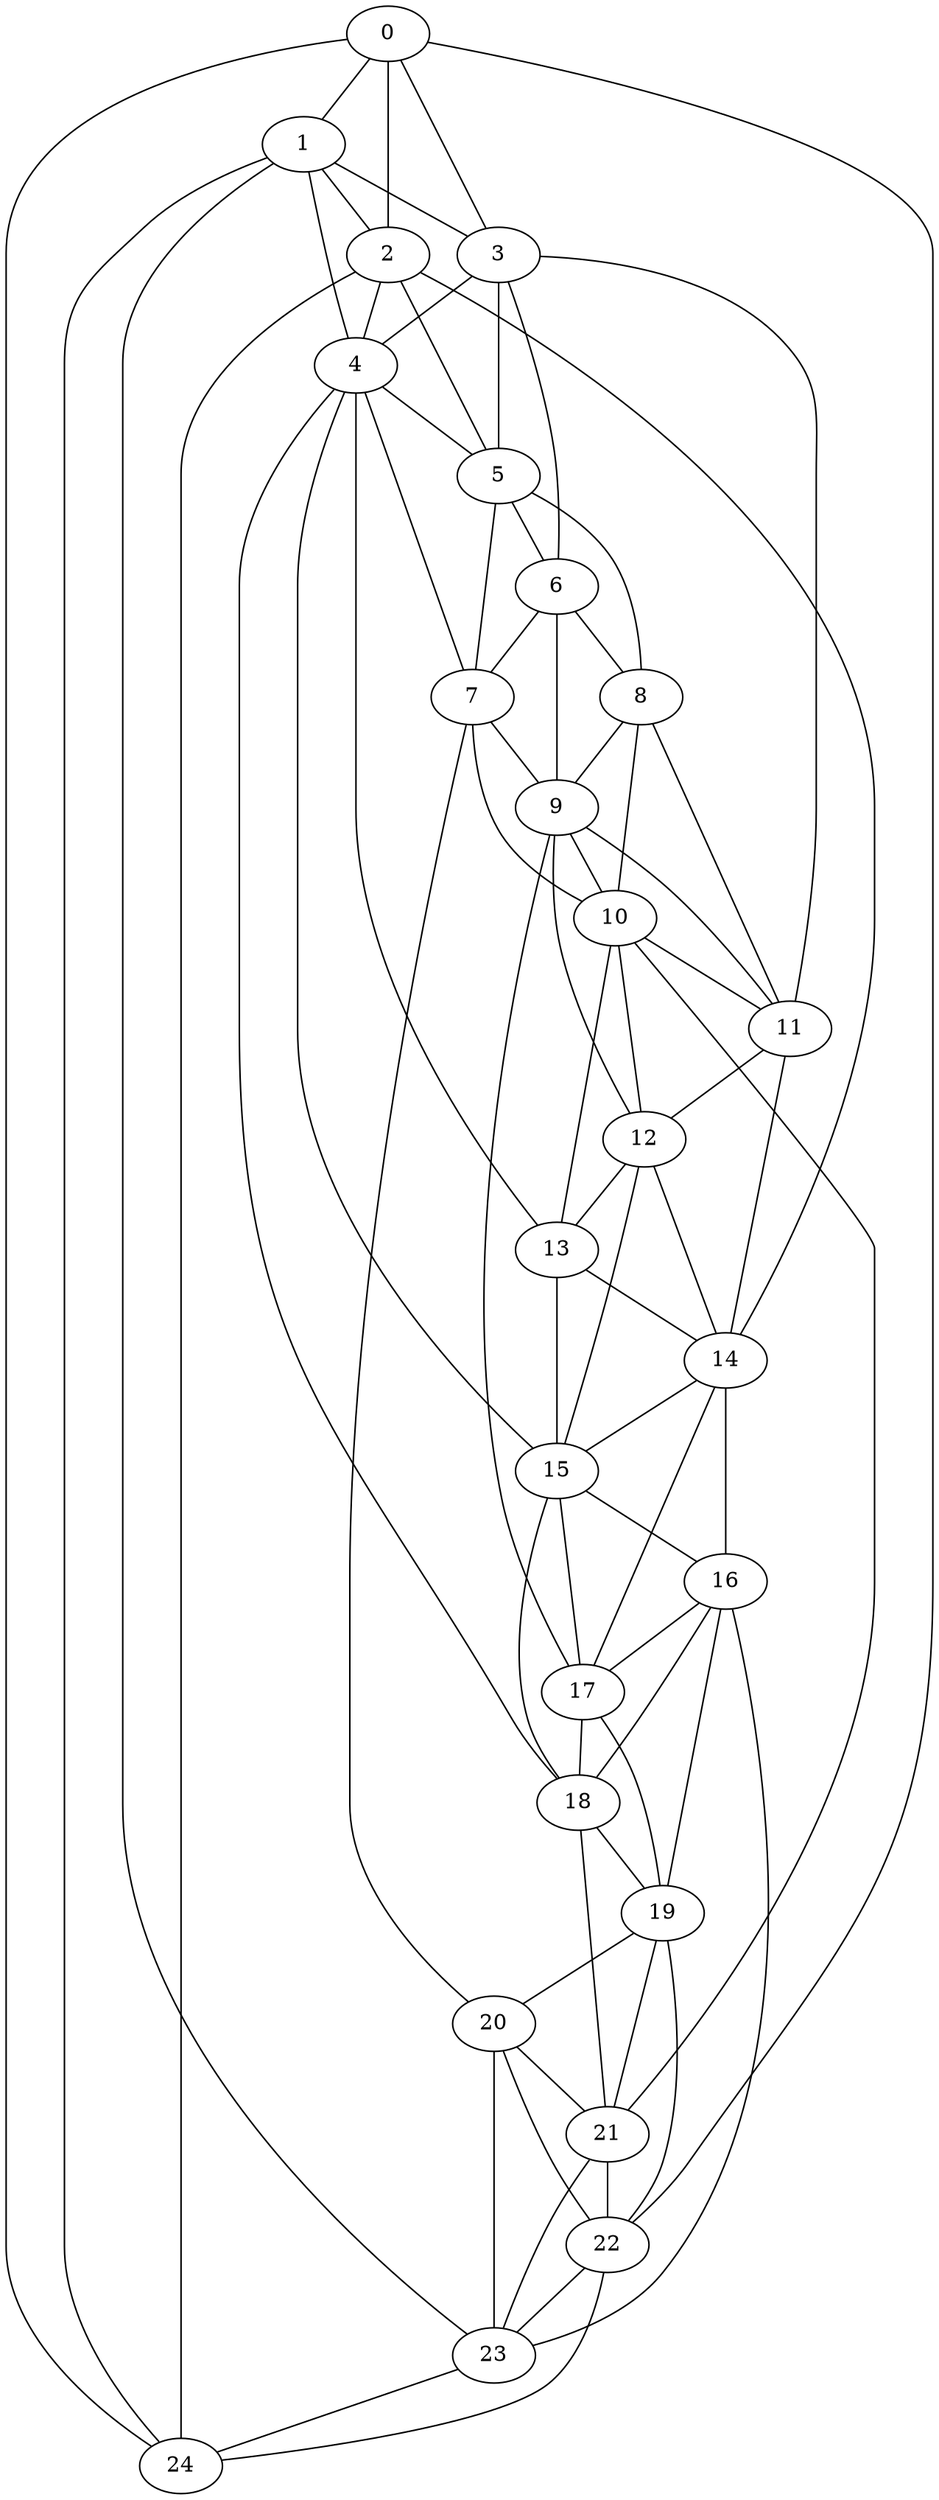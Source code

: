 strict graph "watts_strogatz_graph(25,6,0.1)" {
0;
1;
2;
3;
4;
5;
6;
7;
8;
9;
10;
11;
12;
13;
14;
15;
16;
17;
18;
19;
20;
21;
22;
23;
24;
0 -- 1  [is_available=True, prob="0.755834993814"];
0 -- 2  [is_available=True, prob="1.0"];
0 -- 3  [is_available=True, prob="0.581700866139"];
0 -- 22  [is_available=True, prob="1.0"];
0 -- 24  [is_available=True, prob="0.578884881471"];
1 -- 2  [is_available=True, prob="0.769563417736"];
1 -- 3  [is_available=True, prob="0.917275662124"];
1 -- 4  [is_available=True, prob="0.57456618456"];
1 -- 23  [is_available=True, prob="0.324054550469"];
1 -- 24  [is_available=True, prob="0.718572682108"];
2 -- 4  [is_available=True, prob="0.323805880659"];
2 -- 5  [is_available=True, prob="0.456410983848"];
2 -- 14  [is_available=True, prob="0.414159711367"];
2 -- 24  [is_available=True, prob="1.0"];
3 -- 4  [is_available=True, prob="1.0"];
3 -- 5  [is_available=True, prob="0.332310045234"];
3 -- 6  [is_available=True, prob="1.0"];
3 -- 11  [is_available=True, prob="0.625054602108"];
4 -- 5  [is_available=True, prob="0.0898053966017"];
4 -- 7  [is_available=True, prob="0.746006616856"];
4 -- 13  [is_available=True, prob="1.0"];
4 -- 15  [is_available=True, prob="0.515086971773"];
4 -- 18  [is_available=True, prob="1.0"];
5 -- 6  [is_available=True, prob="0.0362421897614"];
5 -- 7  [is_available=True, prob="0.08619082986"];
5 -- 8  [is_available=True, prob="0.304295024044"];
6 -- 7  [is_available=True, prob="1.0"];
6 -- 8  [is_available=True, prob="1.0"];
6 -- 9  [is_available=True, prob="0.50764397605"];
7 -- 9  [is_available=True, prob="0.513613732666"];
7 -- 10  [is_available=True, prob="1.0"];
7 -- 20  [is_available=True, prob="0.322063303651"];
8 -- 9  [is_available=True, prob="0.326406562888"];
8 -- 10  [is_available=True, prob="0.921828080127"];
8 -- 11  [is_available=True, prob="1.0"];
9 -- 10  [is_available=True, prob="0.825575340311"];
9 -- 11  [is_available=True, prob="0.0597470479661"];
9 -- 12  [is_available=True, prob="1.0"];
9 -- 17  [is_available=True, prob="0.219608345416"];
10 -- 11  [is_available=True, prob="0.707424353295"];
10 -- 12  [is_available=True, prob="1.0"];
10 -- 13  [is_available=True, prob="1.0"];
10 -- 21  [is_available=True, prob="0.781459209353"];
11 -- 12  [is_available=True, prob="1.0"];
11 -- 14  [is_available=True, prob="0.710534516985"];
12 -- 13  [is_available=True, prob="0.846462558731"];
12 -- 14  [is_available=True, prob="1.0"];
12 -- 15  [is_available=True, prob="1.0"];
13 -- 14  [is_available=True, prob="0.0474133671703"];
13 -- 15  [is_available=True, prob="0.521930949745"];
14 -- 15  [is_available=True, prob="0.835430216751"];
14 -- 16  [is_available=True, prob="0.9013992455"];
14 -- 17  [is_available=True, prob="0.805793948293"];
15 -- 16  [is_available=True, prob="0.420943216342"];
15 -- 17  [is_available=True, prob="0.445985308844"];
15 -- 18  [is_available=True, prob="0.284174374669"];
16 -- 17  [is_available=True, prob="0.548607469099"];
16 -- 18  [is_available=True, prob="1.0"];
16 -- 19  [is_available=True, prob="1.0"];
16 -- 23  [is_available=True, prob="1.0"];
17 -- 18  [is_available=True, prob="0.729272015383"];
17 -- 19  [is_available=True, prob="0.731348431966"];
18 -- 19  [is_available=True, prob="1.0"];
18 -- 21  [is_available=True, prob="0.689136524625"];
19 -- 20  [is_available=True, prob="0.6757404486"];
19 -- 21  [is_available=True, prob="1.0"];
19 -- 22  [is_available=True, prob="0.249615321139"];
20 -- 21  [is_available=True, prob="0.551168864185"];
20 -- 22  [is_available=True, prob="1.0"];
20 -- 23  [is_available=True, prob="0.918770726952"];
21 -- 22  [is_available=True, prob="0.836898075784"];
21 -- 23  [is_available=True, prob="0.113885495161"];
22 -- 23  [is_available=True, prob="0.76288120408"];
22 -- 24  [is_available=True, prob="0.913015383645"];
23 -- 24  [is_available=True, prob="0.206973155449"];
}
